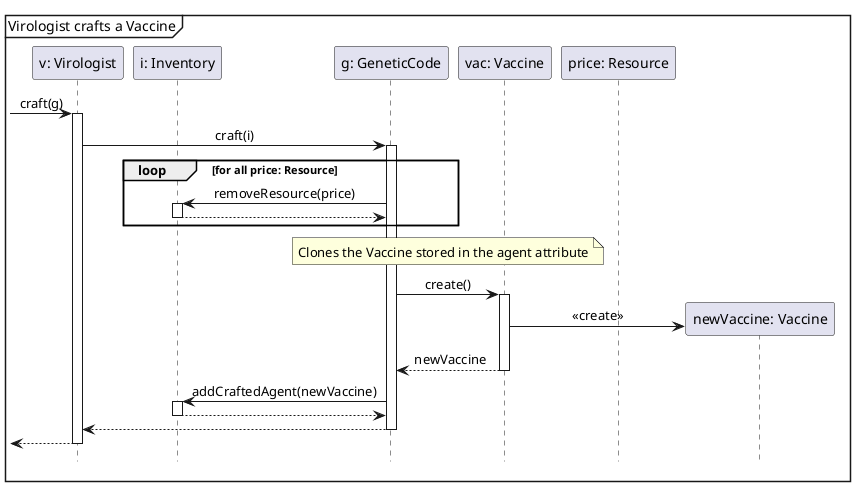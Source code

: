 @startuml
'https://plantuml.com/sequence-diagram

hide footbox
skinparam sequenceMessageAlign center

mainframe  Virologist crafts a Vaccine

participant "v: Virologist" as v
participant "i: Inventory" as i
participant "g: GeneticCode" as g
participant "vac: Vaccine" as v1
participant "price: Resource"
participant "newVaccine: Vaccine" as v2


-> v ++ : craft(g)
        v -> g ++ : craft(i)
            loop for all price: Resource
                g -> i ++ : removeResource(price)
                return
            end
            note over g, v1 : Clones the Vaccine stored in the agent attribute
            g -> v1 ++ : create()
                v1 -> v2 ** : <<create>>
            return newVaccine
            g -> i ++ : addCraftedAgent(newVaccine)
            return
        return
return

@enduml